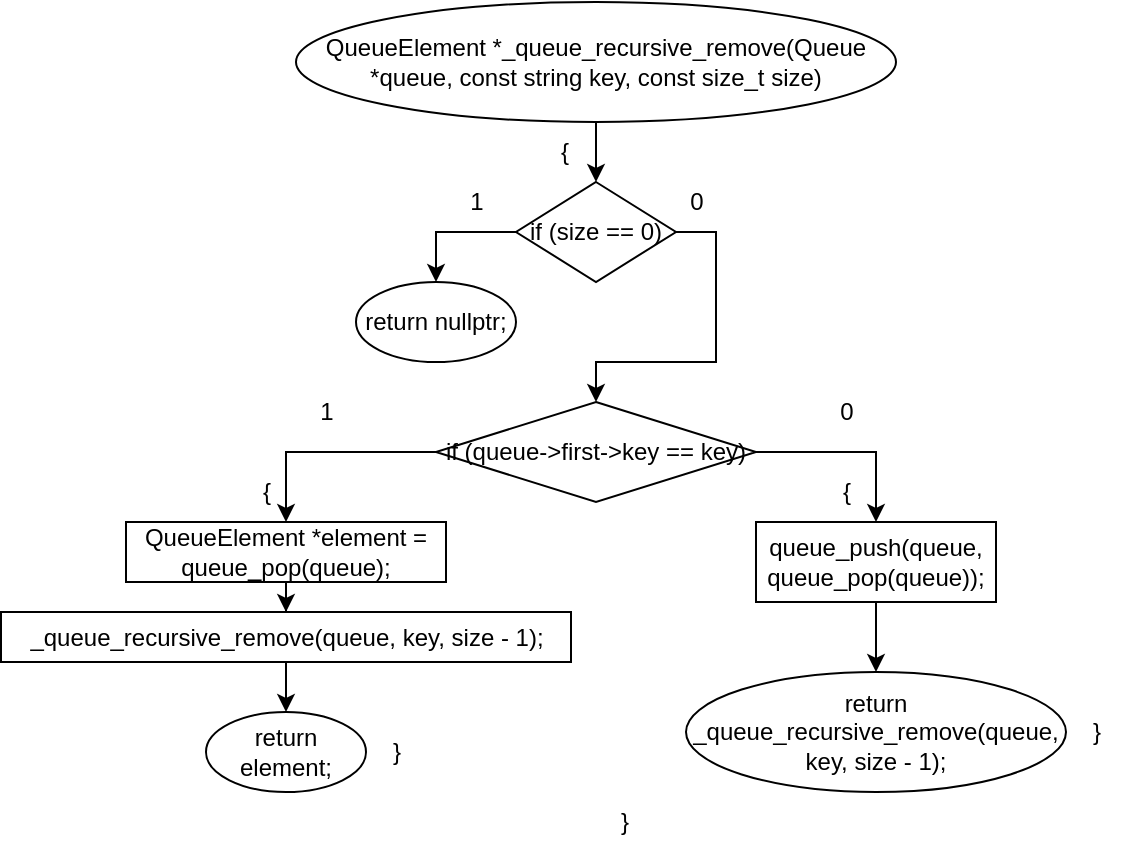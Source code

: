 <mxfile version="20.8.16" type="device"><diagram name="Страница 1" id="Lplhu6TiaI4KIsvvTmyk"><mxGraphModel dx="1050" dy="629" grid="1" gridSize="10" guides="1" tooltips="1" connect="1" arrows="1" fold="1" page="1" pageScale="1" pageWidth="827" pageHeight="1169" math="0" shadow="0"><root><mxCell id="0"/><mxCell id="1" parent="0"/><mxCell id="8njMvRHcYjpuWa6TUYjP-3" value="" style="edgeStyle=orthogonalEdgeStyle;rounded=0;orthogonalLoop=1;jettySize=auto;html=1;" edge="1" parent="1" source="8njMvRHcYjpuWa6TUYjP-1" target="8njMvRHcYjpuWa6TUYjP-2"><mxGeometry relative="1" as="geometry"/></mxCell><mxCell id="8njMvRHcYjpuWa6TUYjP-1" value="QueueElement *_queue_recursive_remove(Queue *queue, const string key, const size_t size)" style="ellipse;whiteSpace=wrap;html=1;" vertex="1" parent="1"><mxGeometry x="280" y="40" width="300" height="60" as="geometry"/></mxCell><mxCell id="8njMvRHcYjpuWa6TUYjP-7" style="edgeStyle=orthogonalEdgeStyle;rounded=0;orthogonalLoop=1;jettySize=auto;html=1;exitX=0;exitY=0.5;exitDx=0;exitDy=0;entryX=0.5;entryY=0;entryDx=0;entryDy=0;" edge="1" parent="1" source="8njMvRHcYjpuWa6TUYjP-2" target="8njMvRHcYjpuWa6TUYjP-5"><mxGeometry relative="1" as="geometry"/></mxCell><mxCell id="8njMvRHcYjpuWa6TUYjP-24" style="edgeStyle=orthogonalEdgeStyle;rounded=0;orthogonalLoop=1;jettySize=auto;html=1;exitX=1;exitY=0.5;exitDx=0;exitDy=0;entryX=0.5;entryY=0;entryDx=0;entryDy=0;" edge="1" parent="1" source="8njMvRHcYjpuWa6TUYjP-2" target="8njMvRHcYjpuWa6TUYjP-14"><mxGeometry relative="1" as="geometry"><Array as="points"><mxPoint x="490" y="155"/><mxPoint x="490" y="220"/><mxPoint x="430" y="220"/></Array></mxGeometry></mxCell><mxCell id="8njMvRHcYjpuWa6TUYjP-2" value="if (size == 0)" style="rhombus;whiteSpace=wrap;html=1;" vertex="1" parent="1"><mxGeometry x="390" y="130" width="80" height="50" as="geometry"/></mxCell><mxCell id="8njMvRHcYjpuWa6TUYjP-4" value="{" style="text;html=1;align=center;verticalAlign=middle;resizable=0;points=[];autosize=1;strokeColor=none;fillColor=none;" vertex="1" parent="1"><mxGeometry x="399" y="100" width="30" height="30" as="geometry"/></mxCell><mxCell id="8njMvRHcYjpuWa6TUYjP-5" value="return nullptr;" style="ellipse;whiteSpace=wrap;html=1;" vertex="1" parent="1"><mxGeometry x="310" y="180" width="80" height="40" as="geometry"/></mxCell><mxCell id="8njMvRHcYjpuWa6TUYjP-8" value="1" style="text;html=1;align=center;verticalAlign=middle;resizable=0;points=[];autosize=1;strokeColor=none;fillColor=none;" vertex="1" parent="1"><mxGeometry x="355" y="125" width="30" height="30" as="geometry"/></mxCell><mxCell id="8njMvRHcYjpuWa6TUYjP-18" style="edgeStyle=orthogonalEdgeStyle;rounded=0;orthogonalLoop=1;jettySize=auto;html=1;exitX=0;exitY=0.5;exitDx=0;exitDy=0;entryX=0.5;entryY=0;entryDx=0;entryDy=0;" edge="1" parent="1" source="8njMvRHcYjpuWa6TUYjP-14" target="8njMvRHcYjpuWa6TUYjP-17"><mxGeometry relative="1" as="geometry"/></mxCell><mxCell id="8njMvRHcYjpuWa6TUYjP-27" style="edgeStyle=orthogonalEdgeStyle;rounded=0;orthogonalLoop=1;jettySize=auto;html=1;exitX=1;exitY=0.5;exitDx=0;exitDy=0;entryX=0.5;entryY=0;entryDx=0;entryDy=0;" edge="1" parent="1" source="8njMvRHcYjpuWa6TUYjP-14" target="8njMvRHcYjpuWa6TUYjP-26"><mxGeometry relative="1" as="geometry"/></mxCell><mxCell id="8njMvRHcYjpuWa6TUYjP-14" value="if (queue-&amp;gt;first-&amp;gt;key == key)" style="rhombus;whiteSpace=wrap;html=1;" vertex="1" parent="1"><mxGeometry x="350" y="240" width="160" height="50" as="geometry"/></mxCell><mxCell id="8njMvRHcYjpuWa6TUYjP-15" value="return element;" style="ellipse;whiteSpace=wrap;html=1;" vertex="1" parent="1"><mxGeometry x="235" y="395" width="80" height="40" as="geometry"/></mxCell><mxCell id="8njMvRHcYjpuWa6TUYjP-16" value="1" style="text;html=1;align=center;verticalAlign=middle;resizable=0;points=[];autosize=1;strokeColor=none;fillColor=none;" vertex="1" parent="1"><mxGeometry x="280" y="230" width="30" height="30" as="geometry"/></mxCell><mxCell id="8njMvRHcYjpuWa6TUYjP-20" value="" style="edgeStyle=orthogonalEdgeStyle;rounded=0;orthogonalLoop=1;jettySize=auto;html=1;" edge="1" parent="1" source="8njMvRHcYjpuWa6TUYjP-17" target="8njMvRHcYjpuWa6TUYjP-19"><mxGeometry relative="1" as="geometry"/></mxCell><mxCell id="8njMvRHcYjpuWa6TUYjP-17" value="QueueElement *element = queue_pop(queue);" style="whiteSpace=wrap;html=1;" vertex="1" parent="1"><mxGeometry x="195" y="300" width="160" height="30" as="geometry"/></mxCell><mxCell id="8njMvRHcYjpuWa6TUYjP-21" style="edgeStyle=orthogonalEdgeStyle;rounded=0;orthogonalLoop=1;jettySize=auto;html=1;exitX=0.5;exitY=1;exitDx=0;exitDy=0;entryX=0.5;entryY=0;entryDx=0;entryDy=0;" edge="1" parent="1" source="8njMvRHcYjpuWa6TUYjP-19" target="8njMvRHcYjpuWa6TUYjP-15"><mxGeometry relative="1" as="geometry"/></mxCell><mxCell id="8njMvRHcYjpuWa6TUYjP-19" value="_queue_recursive_remove(queue, key, size - 1);" style="whiteSpace=wrap;html=1;" vertex="1" parent="1"><mxGeometry x="132.5" y="345" width="285" height="25" as="geometry"/></mxCell><mxCell id="8njMvRHcYjpuWa6TUYjP-22" value="}" style="text;html=1;align=center;verticalAlign=middle;resizable=0;points=[];autosize=1;strokeColor=none;fillColor=none;" vertex="1" parent="1"><mxGeometry x="315" y="400" width="30" height="30" as="geometry"/></mxCell><mxCell id="8njMvRHcYjpuWa6TUYjP-23" value="{" style="text;html=1;align=center;verticalAlign=middle;resizable=0;points=[];autosize=1;strokeColor=none;fillColor=none;" vertex="1" parent="1"><mxGeometry x="250" y="270" width="30" height="30" as="geometry"/></mxCell><mxCell id="8njMvRHcYjpuWa6TUYjP-25" value="0" style="text;html=1;align=center;verticalAlign=middle;resizable=0;points=[];autosize=1;strokeColor=none;fillColor=none;" vertex="1" parent="1"><mxGeometry x="465" y="125" width="30" height="30" as="geometry"/></mxCell><mxCell id="8njMvRHcYjpuWa6TUYjP-29" value="" style="edgeStyle=orthogonalEdgeStyle;rounded=0;orthogonalLoop=1;jettySize=auto;html=1;" edge="1" parent="1" source="8njMvRHcYjpuWa6TUYjP-26" target="8njMvRHcYjpuWa6TUYjP-28"><mxGeometry relative="1" as="geometry"/></mxCell><mxCell id="8njMvRHcYjpuWa6TUYjP-26" value="queue_push(queue, queue_pop(queue));" style="whiteSpace=wrap;html=1;" vertex="1" parent="1"><mxGeometry x="510" y="300" width="120" height="40" as="geometry"/></mxCell><mxCell id="8njMvRHcYjpuWa6TUYjP-28" value="return _queue_recursive_remove(queue, key, size - 1);" style="ellipse;whiteSpace=wrap;html=1;" vertex="1" parent="1"><mxGeometry x="475" y="375" width="190" height="60" as="geometry"/></mxCell><mxCell id="8njMvRHcYjpuWa6TUYjP-30" value="}" style="text;html=1;align=center;verticalAlign=middle;resizable=0;points=[];autosize=1;strokeColor=none;fillColor=none;" vertex="1" parent="1"><mxGeometry x="665" y="390" width="30" height="30" as="geometry"/></mxCell><mxCell id="8njMvRHcYjpuWa6TUYjP-31" value="{" style="text;html=1;align=center;verticalAlign=middle;resizable=0;points=[];autosize=1;strokeColor=none;fillColor=none;" vertex="1" parent="1"><mxGeometry x="540" y="270" width="30" height="30" as="geometry"/></mxCell><mxCell id="8njMvRHcYjpuWa6TUYjP-32" value="0" style="text;html=1;align=center;verticalAlign=middle;resizable=0;points=[];autosize=1;strokeColor=none;fillColor=none;" vertex="1" parent="1"><mxGeometry x="540" y="230" width="30" height="30" as="geometry"/></mxCell><mxCell id="8njMvRHcYjpuWa6TUYjP-33" value="}" style="text;html=1;align=center;verticalAlign=middle;resizable=0;points=[];autosize=1;strokeColor=none;fillColor=none;" vertex="1" parent="1"><mxGeometry x="429" y="435" width="30" height="30" as="geometry"/></mxCell></root></mxGraphModel></diagram></mxfile>